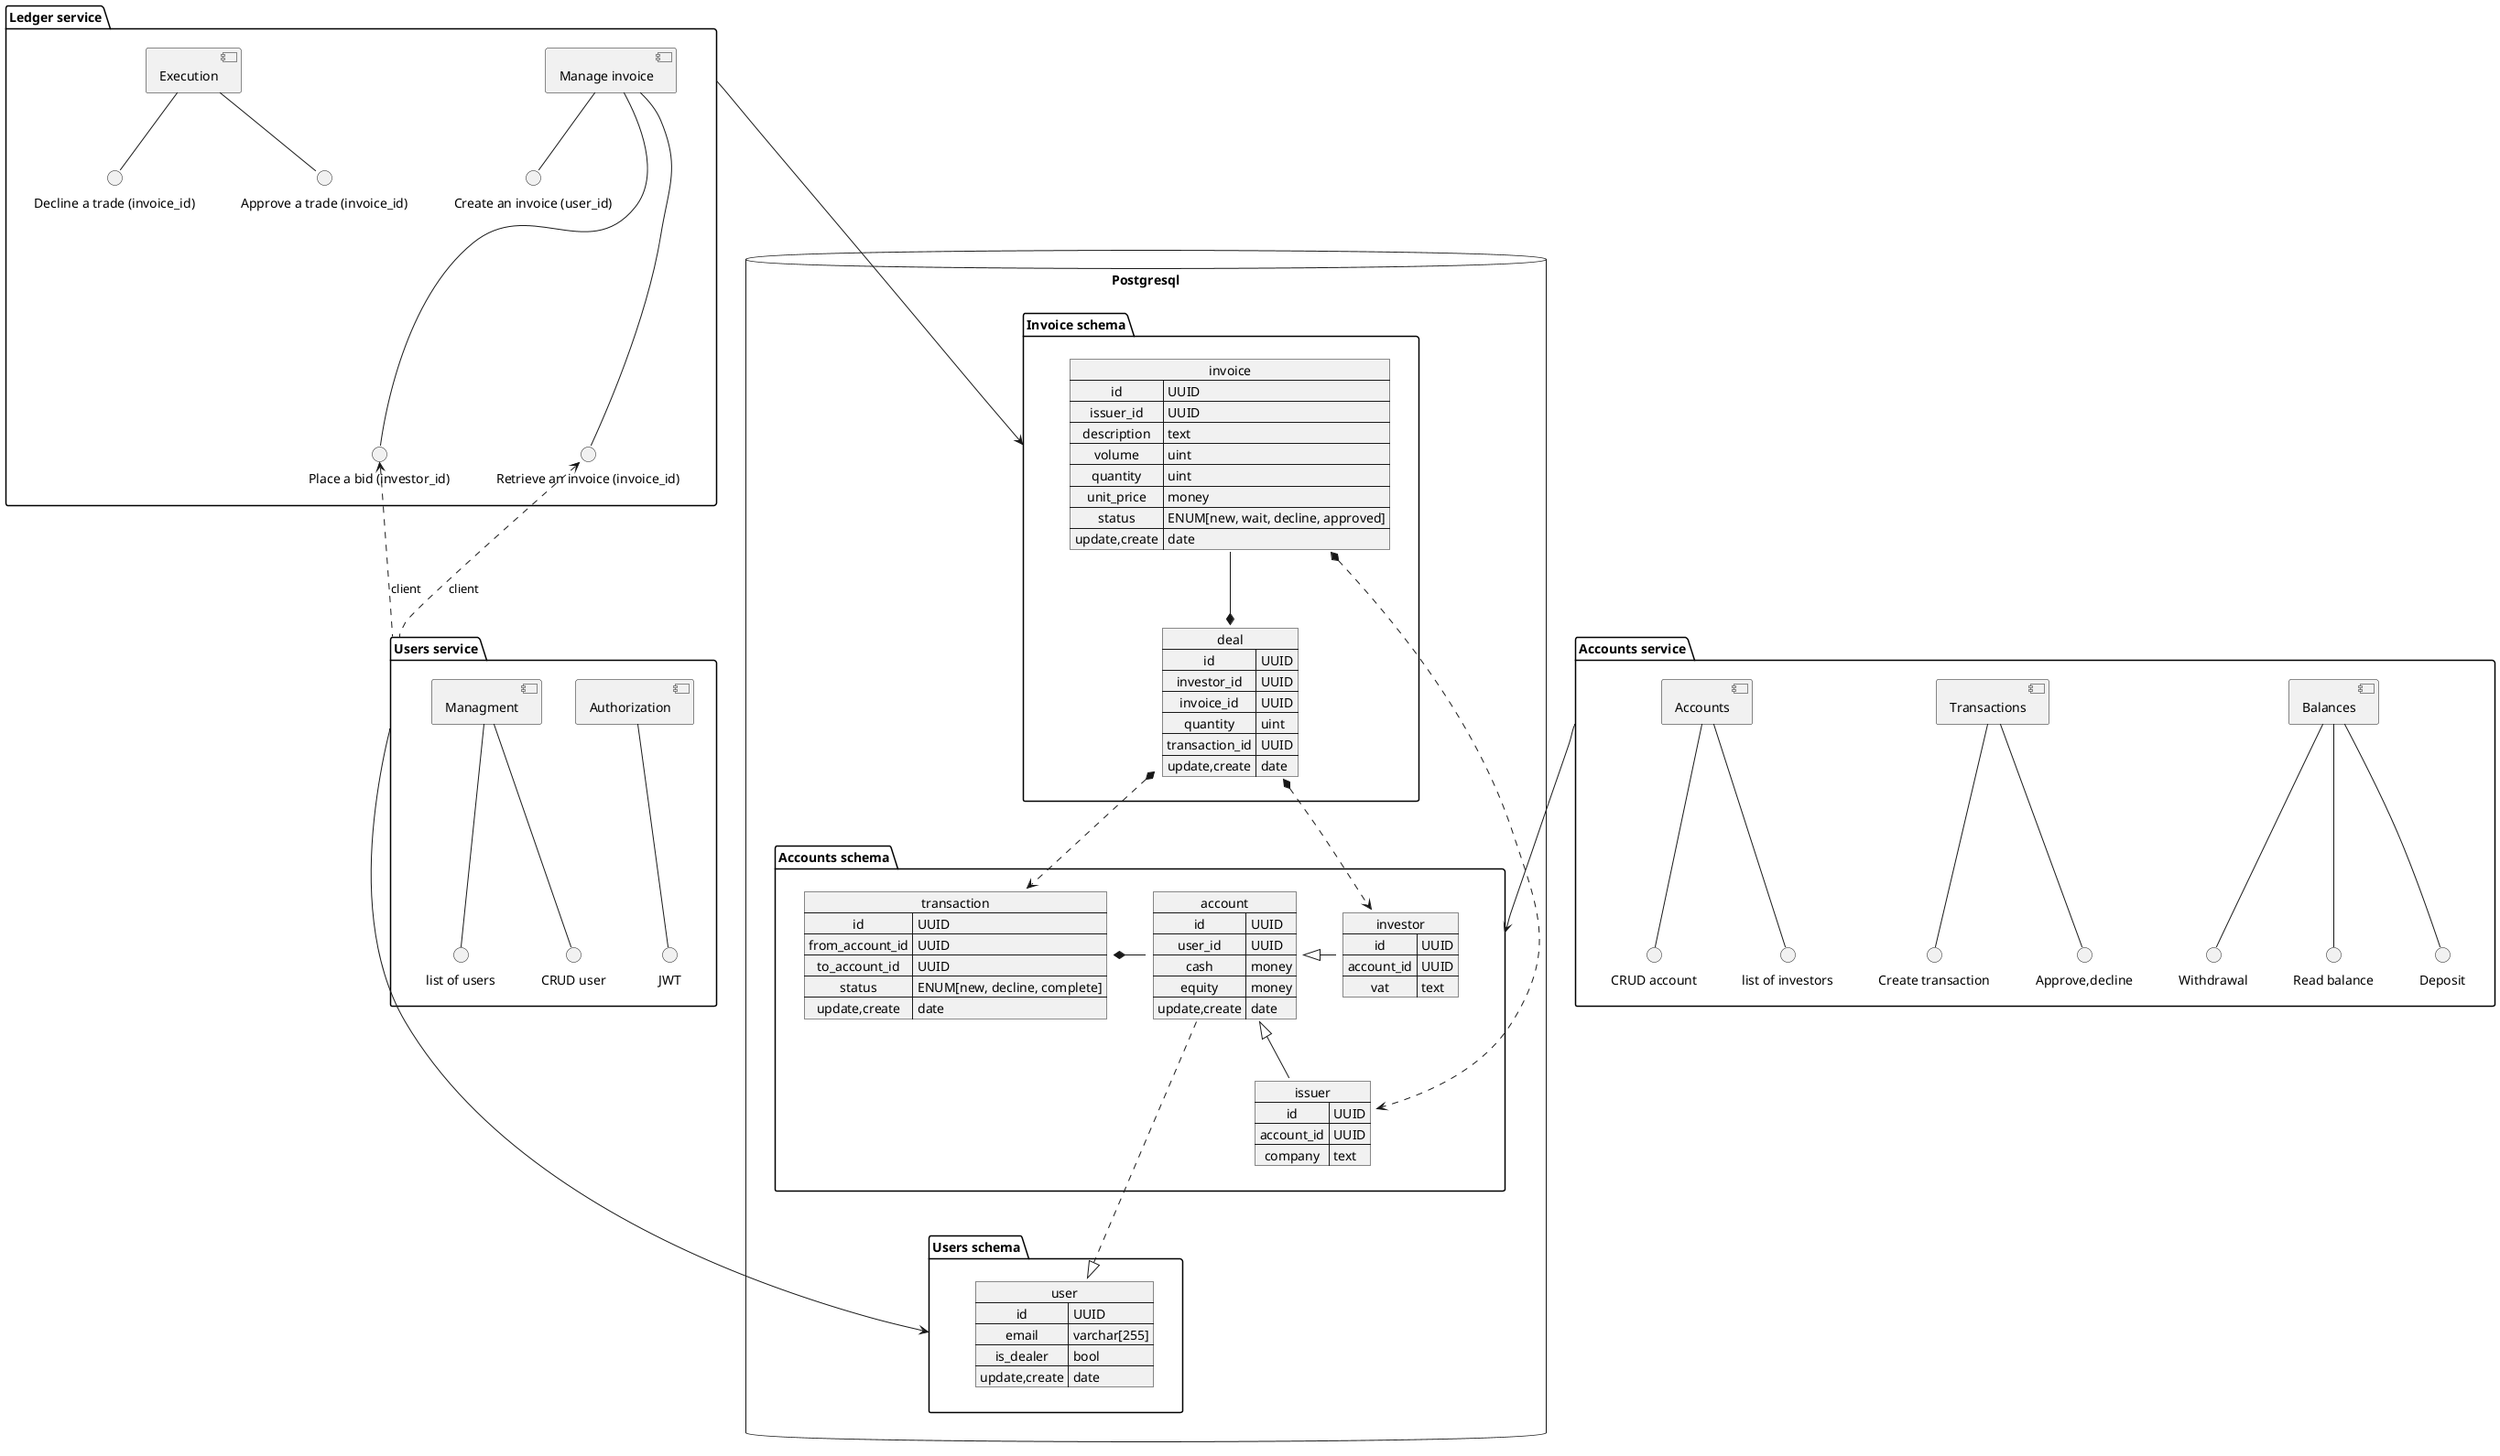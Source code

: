 @startuml
'https://plantuml.com/component-diagram

package "Users service" {
  [Authorization] -- "JWT"
  [Managment] -- "CRUD user"
  [Managment] -- "list of users"
}

database "Postgresql" {
  folder "Users schema" {
    map user {
      id => UUID
      email => varchar[255]
      is_dealer => bool
      update,create => date
    }
  }
}
[Users service] --> "Users schema"


package "Ledger service" {
  [Manage invoice] -- "Create an invoice (user_id)"
  [Manage invoice] --- "Retrieve an invoice (invoice_id)"
  [Manage invoice] --- "Place a bid (investor_id)"
  [Execution] -- "Approve a trade (invoice_id)"
  [Execution] -- "Decline a trade (invoice_id)"
}

"Place a bid (investor_id)" <.. "Users service":client
"Retrieve an invoice (invoice_id)" <.. "Users service":client

database "Postgresql" {
  folder "Invoice schema" {
    map invoice {
      id => UUID
      issuer_id => UUID
      description => text
      volume => uint
      quantity => uint
      unit_price => money
      status => ENUM[new, wait, decline, approved]
      update,create => date
    }
    map deal {
      id => UUID
      investor_id => UUID
      invoice_id => UUID
      quantity => uint
      transaction_id => UUID
      update,create => date
    }
  }
}
[Ledger service] ---> "Invoice schema"


package "Accounts service" {
  [Balances] -- "Read balance"
  [Balances] -- "Deposit"
  [Balances] -- "Withdrawal"
  [Transactions] -- "Create transaction"
  [Transactions] -- "Approve,decline"
  [Accounts] -- "CRUD account"
  [Accounts] -- "list of investors"
}

database "Postgresql" {
  folder "Accounts schema" {
    map account {
      id => UUID
      user_id => UUID
      cash => money
      equity => money
      update,create => date
    }
    map transaction {
      id => UUID
      from_account_id => UUID
      to_account_id => UUID
      status => ENUM[new, decline, complete]
      update,create => date
    }
    map issuer {
      id => UUID
      account_id => UUID
      company => text
    }
    map investor {
      id => UUID
      account_id => UUID
      vat => text
    }
  }
}

[Accounts service] --> "Accounts schema"
transaction *- account
account <|-- issuer
account <|- investor
invoice --* deal
invoice *..> issuer
deal *..> investor
deal *..> transaction
account ...|> user


@enduml
